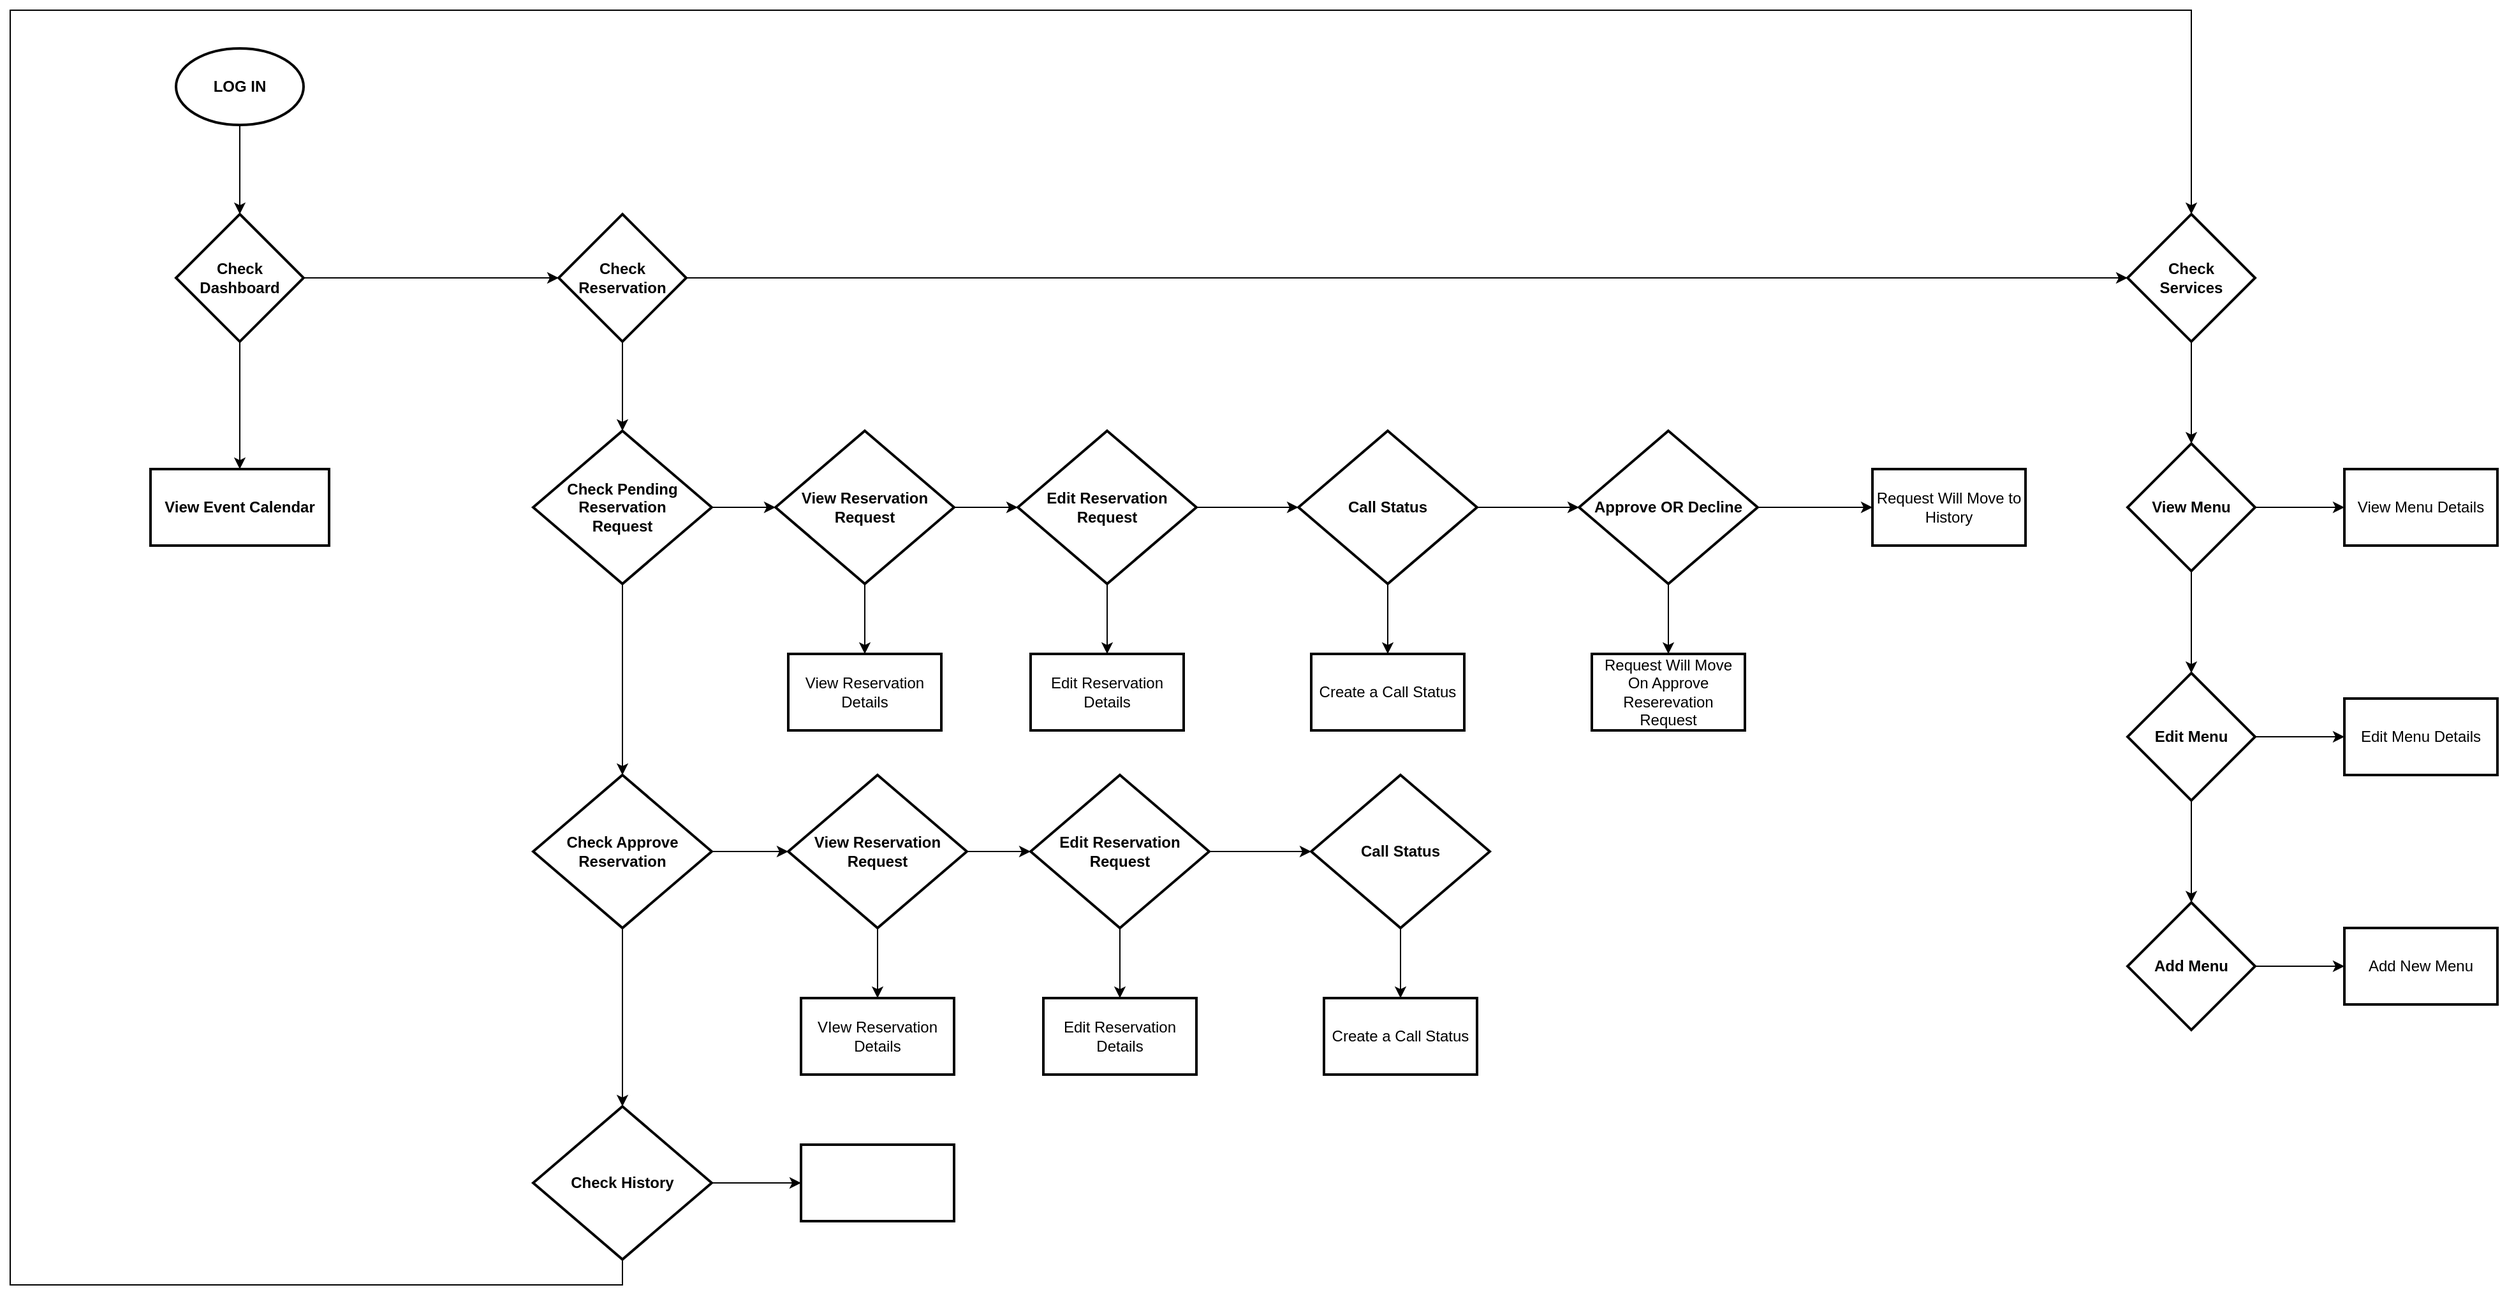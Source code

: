 <mxfile version="22.1.21" type="github">
  <diagram id="C5RBs43oDa-KdzZeNtuy" name="Page-1">
    <mxGraphModel dx="1798" dy="820" grid="1" gridSize="10" guides="1" tooltips="1" connect="1" arrows="1" fold="1" page="1" pageScale="1" pageWidth="827" pageHeight="1169" math="0" shadow="0">
      <root>
        <mxCell id="WIyWlLk6GJQsqaUBKTNV-0" />
        <mxCell id="WIyWlLk6GJQsqaUBKTNV-1" parent="WIyWlLk6GJQsqaUBKTNV-0" />
        <mxCell id="lKIkK_EHrmWY2n1t3ad0-4" value="" style="edgeStyle=orthogonalEdgeStyle;rounded=0;orthogonalLoop=1;jettySize=auto;html=1;" edge="1" parent="WIyWlLk6GJQsqaUBKTNV-1" source="lKIkK_EHrmWY2n1t3ad0-0" target="lKIkK_EHrmWY2n1t3ad0-3">
          <mxGeometry relative="1" as="geometry" />
        </mxCell>
        <mxCell id="lKIkK_EHrmWY2n1t3ad0-0" value="&lt;b&gt;LOG IN&lt;/b&gt;" style="strokeWidth=2;html=1;shape=mxgraph.flowchart.start_1;whiteSpace=wrap;" vertex="1" parent="WIyWlLk6GJQsqaUBKTNV-1">
          <mxGeometry x="160" y="50" width="100" height="60" as="geometry" />
        </mxCell>
        <mxCell id="lKIkK_EHrmWY2n1t3ad0-6" value="" style="edgeStyle=orthogonalEdgeStyle;rounded=0;orthogonalLoop=1;jettySize=auto;html=1;" edge="1" parent="WIyWlLk6GJQsqaUBKTNV-1" source="lKIkK_EHrmWY2n1t3ad0-3" target="lKIkK_EHrmWY2n1t3ad0-5">
          <mxGeometry relative="1" as="geometry" />
        </mxCell>
        <mxCell id="lKIkK_EHrmWY2n1t3ad0-12" value="" style="edgeStyle=orthogonalEdgeStyle;rounded=0;orthogonalLoop=1;jettySize=auto;html=1;" edge="1" parent="WIyWlLk6GJQsqaUBKTNV-1" source="lKIkK_EHrmWY2n1t3ad0-3" target="lKIkK_EHrmWY2n1t3ad0-11">
          <mxGeometry relative="1" as="geometry" />
        </mxCell>
        <mxCell id="lKIkK_EHrmWY2n1t3ad0-3" value="&lt;b&gt;Check Dashboard&lt;/b&gt;" style="rhombus;whiteSpace=wrap;html=1;strokeWidth=2;" vertex="1" parent="WIyWlLk6GJQsqaUBKTNV-1">
          <mxGeometry x="160" y="180" width="100" height="100" as="geometry" />
        </mxCell>
        <mxCell id="lKIkK_EHrmWY2n1t3ad0-5" value="&lt;b&gt;View Event Calendar&lt;br&gt;&lt;/b&gt;" style="whiteSpace=wrap;html=1;strokeWidth=2;" vertex="1" parent="WIyWlLk6GJQsqaUBKTNV-1">
          <mxGeometry x="140" y="380" width="140" height="60" as="geometry" />
        </mxCell>
        <mxCell id="lKIkK_EHrmWY2n1t3ad0-16" value="" style="edgeStyle=orthogonalEdgeStyle;rounded=0;orthogonalLoop=1;jettySize=auto;html=1;" edge="1" parent="WIyWlLk6GJQsqaUBKTNV-1" source="lKIkK_EHrmWY2n1t3ad0-11" target="lKIkK_EHrmWY2n1t3ad0-15">
          <mxGeometry relative="1" as="geometry" />
        </mxCell>
        <mxCell id="lKIkK_EHrmWY2n1t3ad0-22" value="" style="edgeStyle=orthogonalEdgeStyle;rounded=0;orthogonalLoop=1;jettySize=auto;html=1;" edge="1" parent="WIyWlLk6GJQsqaUBKTNV-1" source="lKIkK_EHrmWY2n1t3ad0-11" target="lKIkK_EHrmWY2n1t3ad0-21">
          <mxGeometry relative="1" as="geometry" />
        </mxCell>
        <mxCell id="lKIkK_EHrmWY2n1t3ad0-11" value="&lt;b&gt;Check Reservation&lt;/b&gt;" style="rhombus;whiteSpace=wrap;html=1;strokeWidth=2;" vertex="1" parent="WIyWlLk6GJQsqaUBKTNV-1">
          <mxGeometry x="460" y="180" width="100" height="100" as="geometry" />
        </mxCell>
        <mxCell id="lKIkK_EHrmWY2n1t3ad0-26" value="" style="edgeStyle=orthogonalEdgeStyle;rounded=0;orthogonalLoop=1;jettySize=auto;html=1;" edge="1" parent="WIyWlLk6GJQsqaUBKTNV-1" source="lKIkK_EHrmWY2n1t3ad0-15" target="lKIkK_EHrmWY2n1t3ad0-25">
          <mxGeometry relative="1" as="geometry" />
        </mxCell>
        <mxCell id="lKIkK_EHrmWY2n1t3ad0-53" value="" style="edgeStyle=orthogonalEdgeStyle;rounded=0;orthogonalLoop=1;jettySize=auto;html=1;" edge="1" parent="WIyWlLk6GJQsqaUBKTNV-1" source="lKIkK_EHrmWY2n1t3ad0-15" target="lKIkK_EHrmWY2n1t3ad0-52">
          <mxGeometry relative="1" as="geometry" />
        </mxCell>
        <mxCell id="lKIkK_EHrmWY2n1t3ad0-15" value="&lt;b&gt;Check Pending Reservation&lt;br&gt;Request&lt;br&gt;&lt;/b&gt;" style="rhombus;whiteSpace=wrap;html=1;strokeWidth=2;" vertex="1" parent="WIyWlLk6GJQsqaUBKTNV-1">
          <mxGeometry x="440" y="350" width="140" height="120" as="geometry" />
        </mxCell>
        <mxCell id="lKIkK_EHrmWY2n1t3ad0-77" value="" style="edgeStyle=orthogonalEdgeStyle;rounded=0;orthogonalLoop=1;jettySize=auto;html=1;" edge="1" parent="WIyWlLk6GJQsqaUBKTNV-1" source="lKIkK_EHrmWY2n1t3ad0-21" target="lKIkK_EHrmWY2n1t3ad0-76">
          <mxGeometry relative="1" as="geometry" />
        </mxCell>
        <mxCell id="lKIkK_EHrmWY2n1t3ad0-21" value="&lt;b&gt;Check&lt;br&gt;Services&lt;/b&gt;" style="rhombus;whiteSpace=wrap;html=1;strokeWidth=2;" vertex="1" parent="WIyWlLk6GJQsqaUBKTNV-1">
          <mxGeometry x="1690" y="180" width="100" height="100" as="geometry" />
        </mxCell>
        <mxCell id="lKIkK_EHrmWY2n1t3ad0-28" value="" style="edgeStyle=orthogonalEdgeStyle;rounded=0;orthogonalLoop=1;jettySize=auto;html=1;" edge="1" parent="WIyWlLk6GJQsqaUBKTNV-1" source="lKIkK_EHrmWY2n1t3ad0-25" target="lKIkK_EHrmWY2n1t3ad0-27">
          <mxGeometry relative="1" as="geometry" />
        </mxCell>
        <mxCell id="lKIkK_EHrmWY2n1t3ad0-30" value="" style="edgeStyle=orthogonalEdgeStyle;rounded=0;orthogonalLoop=1;jettySize=auto;html=1;" edge="1" parent="WIyWlLk6GJQsqaUBKTNV-1" source="lKIkK_EHrmWY2n1t3ad0-25" target="lKIkK_EHrmWY2n1t3ad0-29">
          <mxGeometry relative="1" as="geometry" />
        </mxCell>
        <mxCell id="lKIkK_EHrmWY2n1t3ad0-25" value="&lt;b&gt;View Reservation Request&lt;br&gt;&lt;/b&gt;" style="rhombus;whiteSpace=wrap;html=1;strokeWidth=2;" vertex="1" parent="WIyWlLk6GJQsqaUBKTNV-1">
          <mxGeometry x="630" y="350" width="140" height="120" as="geometry" />
        </mxCell>
        <mxCell id="lKIkK_EHrmWY2n1t3ad0-32" value="" style="edgeStyle=orthogonalEdgeStyle;rounded=0;orthogonalLoop=1;jettySize=auto;html=1;" edge="1" parent="WIyWlLk6GJQsqaUBKTNV-1" source="lKIkK_EHrmWY2n1t3ad0-27" target="lKIkK_EHrmWY2n1t3ad0-31">
          <mxGeometry relative="1" as="geometry" />
        </mxCell>
        <mxCell id="lKIkK_EHrmWY2n1t3ad0-34" value="" style="edgeStyle=orthogonalEdgeStyle;rounded=0;orthogonalLoop=1;jettySize=auto;html=1;" edge="1" parent="WIyWlLk6GJQsqaUBKTNV-1" source="lKIkK_EHrmWY2n1t3ad0-27" target="lKIkK_EHrmWY2n1t3ad0-33">
          <mxGeometry relative="1" as="geometry" />
        </mxCell>
        <mxCell id="lKIkK_EHrmWY2n1t3ad0-27" value="&lt;b&gt;Edit Reservation Request&lt;br&gt;&lt;/b&gt;" style="rhombus;whiteSpace=wrap;html=1;strokeWidth=2;" vertex="1" parent="WIyWlLk6GJQsqaUBKTNV-1">
          <mxGeometry x="820" y="350" width="140" height="120" as="geometry" />
        </mxCell>
        <mxCell id="lKIkK_EHrmWY2n1t3ad0-29" value="View Reservation&lt;br&gt;Details" style="whiteSpace=wrap;html=1;strokeWidth=2;" vertex="1" parent="WIyWlLk6GJQsqaUBKTNV-1">
          <mxGeometry x="640" y="525" width="120" height="60" as="geometry" />
        </mxCell>
        <mxCell id="lKIkK_EHrmWY2n1t3ad0-31" value="Edit Reservation Details" style="whiteSpace=wrap;html=1;strokeWidth=2;" vertex="1" parent="WIyWlLk6GJQsqaUBKTNV-1">
          <mxGeometry x="830" y="525" width="120" height="60" as="geometry" />
        </mxCell>
        <mxCell id="lKIkK_EHrmWY2n1t3ad0-36" value="" style="edgeStyle=orthogonalEdgeStyle;rounded=0;orthogonalLoop=1;jettySize=auto;html=1;" edge="1" parent="WIyWlLk6GJQsqaUBKTNV-1" source="lKIkK_EHrmWY2n1t3ad0-33" target="lKIkK_EHrmWY2n1t3ad0-35">
          <mxGeometry relative="1" as="geometry" />
        </mxCell>
        <mxCell id="lKIkK_EHrmWY2n1t3ad0-38" value="" style="edgeStyle=orthogonalEdgeStyle;rounded=0;orthogonalLoop=1;jettySize=auto;html=1;" edge="1" parent="WIyWlLk6GJQsqaUBKTNV-1" source="lKIkK_EHrmWY2n1t3ad0-33" target="lKIkK_EHrmWY2n1t3ad0-37">
          <mxGeometry relative="1" as="geometry" />
        </mxCell>
        <mxCell id="lKIkK_EHrmWY2n1t3ad0-33" value="&lt;b&gt;Call Status&lt;br&gt;&lt;/b&gt;" style="rhombus;whiteSpace=wrap;html=1;strokeWidth=2;" vertex="1" parent="WIyWlLk6GJQsqaUBKTNV-1">
          <mxGeometry x="1040" y="350" width="140" height="120" as="geometry" />
        </mxCell>
        <mxCell id="lKIkK_EHrmWY2n1t3ad0-35" value="Create a Call Status" style="whiteSpace=wrap;html=1;strokeWidth=2;" vertex="1" parent="WIyWlLk6GJQsqaUBKTNV-1">
          <mxGeometry x="1050" y="525" width="120" height="60" as="geometry" />
        </mxCell>
        <mxCell id="lKIkK_EHrmWY2n1t3ad0-47" value="" style="edgeStyle=orthogonalEdgeStyle;rounded=0;orthogonalLoop=1;jettySize=auto;html=1;" edge="1" parent="WIyWlLk6GJQsqaUBKTNV-1" source="lKIkK_EHrmWY2n1t3ad0-37" target="lKIkK_EHrmWY2n1t3ad0-46">
          <mxGeometry relative="1" as="geometry" />
        </mxCell>
        <mxCell id="lKIkK_EHrmWY2n1t3ad0-49" value="" style="edgeStyle=orthogonalEdgeStyle;rounded=0;orthogonalLoop=1;jettySize=auto;html=1;" edge="1" parent="WIyWlLk6GJQsqaUBKTNV-1" source="lKIkK_EHrmWY2n1t3ad0-37" target="lKIkK_EHrmWY2n1t3ad0-48">
          <mxGeometry relative="1" as="geometry" />
        </mxCell>
        <mxCell id="lKIkK_EHrmWY2n1t3ad0-37" value="&lt;b&gt;Approve OR Decline&lt;br&gt;&lt;/b&gt;" style="rhombus;whiteSpace=wrap;html=1;strokeWidth=2;" vertex="1" parent="WIyWlLk6GJQsqaUBKTNV-1">
          <mxGeometry x="1260" y="350" width="140" height="120" as="geometry" />
        </mxCell>
        <mxCell id="lKIkK_EHrmWY2n1t3ad0-46" value="Request Will Move On Approve Reserevation Request" style="whiteSpace=wrap;html=1;strokeWidth=2;" vertex="1" parent="WIyWlLk6GJQsqaUBKTNV-1">
          <mxGeometry x="1270" y="525" width="120" height="60" as="geometry" />
        </mxCell>
        <mxCell id="lKIkK_EHrmWY2n1t3ad0-48" value="Request Will Move to History" style="whiteSpace=wrap;html=1;strokeWidth=2;" vertex="1" parent="WIyWlLk6GJQsqaUBKTNV-1">
          <mxGeometry x="1490" y="380" width="120" height="60" as="geometry" />
        </mxCell>
        <mxCell id="lKIkK_EHrmWY2n1t3ad0-66" style="edgeStyle=orthogonalEdgeStyle;rounded=0;orthogonalLoop=1;jettySize=auto;html=1;exitX=1;exitY=0.5;exitDx=0;exitDy=0;entryX=0;entryY=0.5;entryDx=0;entryDy=0;" edge="1" parent="WIyWlLk6GJQsqaUBKTNV-1" source="lKIkK_EHrmWY2n1t3ad0-52" target="lKIkK_EHrmWY2n1t3ad0-56">
          <mxGeometry relative="1" as="geometry" />
        </mxCell>
        <mxCell id="lKIkK_EHrmWY2n1t3ad0-69" value="" style="edgeStyle=orthogonalEdgeStyle;rounded=0;orthogonalLoop=1;jettySize=auto;html=1;" edge="1" parent="WIyWlLk6GJQsqaUBKTNV-1" source="lKIkK_EHrmWY2n1t3ad0-52" target="lKIkK_EHrmWY2n1t3ad0-68">
          <mxGeometry relative="1" as="geometry" />
        </mxCell>
        <mxCell id="lKIkK_EHrmWY2n1t3ad0-52" value="&lt;b&gt;Check Approve Reservation&lt;br&gt;&lt;/b&gt;" style="rhombus;whiteSpace=wrap;html=1;strokeWidth=2;" vertex="1" parent="WIyWlLk6GJQsqaUBKTNV-1">
          <mxGeometry x="440" y="620" width="140" height="120" as="geometry" />
        </mxCell>
        <mxCell id="lKIkK_EHrmWY2n1t3ad0-54" value="" style="edgeStyle=orthogonalEdgeStyle;rounded=0;orthogonalLoop=1;jettySize=auto;html=1;" edge="1" parent="WIyWlLk6GJQsqaUBKTNV-1" source="lKIkK_EHrmWY2n1t3ad0-56" target="lKIkK_EHrmWY2n1t3ad0-59">
          <mxGeometry relative="1" as="geometry" />
        </mxCell>
        <mxCell id="lKIkK_EHrmWY2n1t3ad0-55" value="" style="edgeStyle=orthogonalEdgeStyle;rounded=0;orthogonalLoop=1;jettySize=auto;html=1;" edge="1" parent="WIyWlLk6GJQsqaUBKTNV-1" source="lKIkK_EHrmWY2n1t3ad0-56" target="lKIkK_EHrmWY2n1t3ad0-60">
          <mxGeometry relative="1" as="geometry" />
        </mxCell>
        <mxCell id="lKIkK_EHrmWY2n1t3ad0-56" value="&lt;b&gt;View Reservation Request&lt;br&gt;&lt;/b&gt;" style="rhombus;whiteSpace=wrap;html=1;strokeWidth=2;" vertex="1" parent="WIyWlLk6GJQsqaUBKTNV-1">
          <mxGeometry x="640" y="620" width="140" height="120" as="geometry" />
        </mxCell>
        <mxCell id="lKIkK_EHrmWY2n1t3ad0-57" value="" style="edgeStyle=orthogonalEdgeStyle;rounded=0;orthogonalLoop=1;jettySize=auto;html=1;" edge="1" parent="WIyWlLk6GJQsqaUBKTNV-1" source="lKIkK_EHrmWY2n1t3ad0-59" target="lKIkK_EHrmWY2n1t3ad0-61">
          <mxGeometry relative="1" as="geometry" />
        </mxCell>
        <mxCell id="lKIkK_EHrmWY2n1t3ad0-58" value="" style="edgeStyle=orthogonalEdgeStyle;rounded=0;orthogonalLoop=1;jettySize=auto;html=1;" edge="1" parent="WIyWlLk6GJQsqaUBKTNV-1" source="lKIkK_EHrmWY2n1t3ad0-59" target="lKIkK_EHrmWY2n1t3ad0-64">
          <mxGeometry relative="1" as="geometry" />
        </mxCell>
        <mxCell id="lKIkK_EHrmWY2n1t3ad0-59" value="&lt;b&gt;Edit Reservation Request&lt;br&gt;&lt;/b&gt;" style="rhombus;whiteSpace=wrap;html=1;strokeWidth=2;" vertex="1" parent="WIyWlLk6GJQsqaUBKTNV-1">
          <mxGeometry x="830" y="620" width="140" height="120" as="geometry" />
        </mxCell>
        <mxCell id="lKIkK_EHrmWY2n1t3ad0-60" value="VIew Reservation&lt;br&gt;Details" style="whiteSpace=wrap;html=1;strokeWidth=2;" vertex="1" parent="WIyWlLk6GJQsqaUBKTNV-1">
          <mxGeometry x="650" y="795" width="120" height="60" as="geometry" />
        </mxCell>
        <mxCell id="lKIkK_EHrmWY2n1t3ad0-61" value="Edit Reservation Details" style="whiteSpace=wrap;html=1;strokeWidth=2;" vertex="1" parent="WIyWlLk6GJQsqaUBKTNV-1">
          <mxGeometry x="840" y="795" width="120" height="60" as="geometry" />
        </mxCell>
        <mxCell id="lKIkK_EHrmWY2n1t3ad0-62" value="" style="edgeStyle=orthogonalEdgeStyle;rounded=0;orthogonalLoop=1;jettySize=auto;html=1;" edge="1" parent="WIyWlLk6GJQsqaUBKTNV-1" source="lKIkK_EHrmWY2n1t3ad0-64" target="lKIkK_EHrmWY2n1t3ad0-65">
          <mxGeometry relative="1" as="geometry" />
        </mxCell>
        <mxCell id="lKIkK_EHrmWY2n1t3ad0-64" value="&lt;b&gt;Call Status&lt;br&gt;&lt;/b&gt;" style="rhombus;whiteSpace=wrap;html=1;strokeWidth=2;" vertex="1" parent="WIyWlLk6GJQsqaUBKTNV-1">
          <mxGeometry x="1050" y="620" width="140" height="120" as="geometry" />
        </mxCell>
        <mxCell id="lKIkK_EHrmWY2n1t3ad0-65" value="Create a Call Status" style="whiteSpace=wrap;html=1;strokeWidth=2;" vertex="1" parent="WIyWlLk6GJQsqaUBKTNV-1">
          <mxGeometry x="1060" y="795" width="120" height="60" as="geometry" />
        </mxCell>
        <mxCell id="lKIkK_EHrmWY2n1t3ad0-71" value="" style="edgeStyle=orthogonalEdgeStyle;rounded=0;orthogonalLoop=1;jettySize=auto;html=1;" edge="1" parent="WIyWlLk6GJQsqaUBKTNV-1" source="lKIkK_EHrmWY2n1t3ad0-68" target="lKIkK_EHrmWY2n1t3ad0-70">
          <mxGeometry relative="1" as="geometry" />
        </mxCell>
        <mxCell id="lKIkK_EHrmWY2n1t3ad0-75" style="edgeStyle=orthogonalEdgeStyle;rounded=0;orthogonalLoop=1;jettySize=auto;html=1;exitX=0.5;exitY=1;exitDx=0;exitDy=0;entryX=0.5;entryY=0;entryDx=0;entryDy=0;" edge="1" parent="WIyWlLk6GJQsqaUBKTNV-1" source="lKIkK_EHrmWY2n1t3ad0-68" target="lKIkK_EHrmWY2n1t3ad0-21">
          <mxGeometry relative="1" as="geometry">
            <Array as="points">
              <mxPoint x="510" y="1020" />
              <mxPoint x="30" y="1020" />
              <mxPoint x="30" y="20" />
              <mxPoint x="1740" y="20" />
            </Array>
          </mxGeometry>
        </mxCell>
        <mxCell id="lKIkK_EHrmWY2n1t3ad0-68" value="&lt;b&gt;Check History&lt;br&gt;&lt;/b&gt;" style="rhombus;whiteSpace=wrap;html=1;strokeWidth=2;" vertex="1" parent="WIyWlLk6GJQsqaUBKTNV-1">
          <mxGeometry x="440" y="880" width="140" height="120" as="geometry" />
        </mxCell>
        <mxCell id="lKIkK_EHrmWY2n1t3ad0-70" value="" style="whiteSpace=wrap;html=1;strokeWidth=2;" vertex="1" parent="WIyWlLk6GJQsqaUBKTNV-1">
          <mxGeometry x="650" y="910" width="120" height="60" as="geometry" />
        </mxCell>
        <mxCell id="lKIkK_EHrmWY2n1t3ad0-79" value="" style="edgeStyle=orthogonalEdgeStyle;rounded=0;orthogonalLoop=1;jettySize=auto;html=1;" edge="1" parent="WIyWlLk6GJQsqaUBKTNV-1" source="lKIkK_EHrmWY2n1t3ad0-76" target="lKIkK_EHrmWY2n1t3ad0-78">
          <mxGeometry relative="1" as="geometry" />
        </mxCell>
        <mxCell id="lKIkK_EHrmWY2n1t3ad0-83" value="" style="edgeStyle=orthogonalEdgeStyle;rounded=0;orthogonalLoop=1;jettySize=auto;html=1;" edge="1" parent="WIyWlLk6GJQsqaUBKTNV-1" source="lKIkK_EHrmWY2n1t3ad0-76" target="lKIkK_EHrmWY2n1t3ad0-82">
          <mxGeometry relative="1" as="geometry" />
        </mxCell>
        <mxCell id="lKIkK_EHrmWY2n1t3ad0-76" value="&lt;b&gt;View Menu&lt;/b&gt;" style="rhombus;whiteSpace=wrap;html=1;strokeWidth=2;" vertex="1" parent="WIyWlLk6GJQsqaUBKTNV-1">
          <mxGeometry x="1690" y="360" width="100" height="100" as="geometry" />
        </mxCell>
        <mxCell id="lKIkK_EHrmWY2n1t3ad0-81" value="" style="edgeStyle=orthogonalEdgeStyle;rounded=0;orthogonalLoop=1;jettySize=auto;html=1;" edge="1" parent="WIyWlLk6GJQsqaUBKTNV-1" source="lKIkK_EHrmWY2n1t3ad0-78" target="lKIkK_EHrmWY2n1t3ad0-80">
          <mxGeometry relative="1" as="geometry" />
        </mxCell>
        <mxCell id="lKIkK_EHrmWY2n1t3ad0-85" value="" style="edgeStyle=orthogonalEdgeStyle;rounded=0;orthogonalLoop=1;jettySize=auto;html=1;" edge="1" parent="WIyWlLk6GJQsqaUBKTNV-1" source="lKIkK_EHrmWY2n1t3ad0-78" target="lKIkK_EHrmWY2n1t3ad0-84">
          <mxGeometry relative="1" as="geometry" />
        </mxCell>
        <mxCell id="lKIkK_EHrmWY2n1t3ad0-78" value="&lt;b&gt;Edit Menu&lt;/b&gt;" style="rhombus;whiteSpace=wrap;html=1;strokeWidth=2;" vertex="1" parent="WIyWlLk6GJQsqaUBKTNV-1">
          <mxGeometry x="1690" y="540" width="100" height="100" as="geometry" />
        </mxCell>
        <mxCell id="lKIkK_EHrmWY2n1t3ad0-87" value="" style="edgeStyle=orthogonalEdgeStyle;rounded=0;orthogonalLoop=1;jettySize=auto;html=1;" edge="1" parent="WIyWlLk6GJQsqaUBKTNV-1" source="lKIkK_EHrmWY2n1t3ad0-80" target="lKIkK_EHrmWY2n1t3ad0-86">
          <mxGeometry relative="1" as="geometry" />
        </mxCell>
        <mxCell id="lKIkK_EHrmWY2n1t3ad0-80" value="&lt;b&gt;Add Menu&lt;/b&gt;" style="rhombus;whiteSpace=wrap;html=1;strokeWidth=2;" vertex="1" parent="WIyWlLk6GJQsqaUBKTNV-1">
          <mxGeometry x="1690" y="720" width="100" height="100" as="geometry" />
        </mxCell>
        <mxCell id="lKIkK_EHrmWY2n1t3ad0-82" value="View Menu Details" style="whiteSpace=wrap;html=1;strokeWidth=2;" vertex="1" parent="WIyWlLk6GJQsqaUBKTNV-1">
          <mxGeometry x="1860" y="380" width="120" height="60" as="geometry" />
        </mxCell>
        <mxCell id="lKIkK_EHrmWY2n1t3ad0-84" value="Edit Menu Details" style="whiteSpace=wrap;html=1;strokeWidth=2;" vertex="1" parent="WIyWlLk6GJQsqaUBKTNV-1">
          <mxGeometry x="1860" y="560" width="120" height="60" as="geometry" />
        </mxCell>
        <mxCell id="lKIkK_EHrmWY2n1t3ad0-86" value="Add New Menu" style="whiteSpace=wrap;html=1;strokeWidth=2;" vertex="1" parent="WIyWlLk6GJQsqaUBKTNV-1">
          <mxGeometry x="1860" y="740" width="120" height="60" as="geometry" />
        </mxCell>
      </root>
    </mxGraphModel>
  </diagram>
</mxfile>
